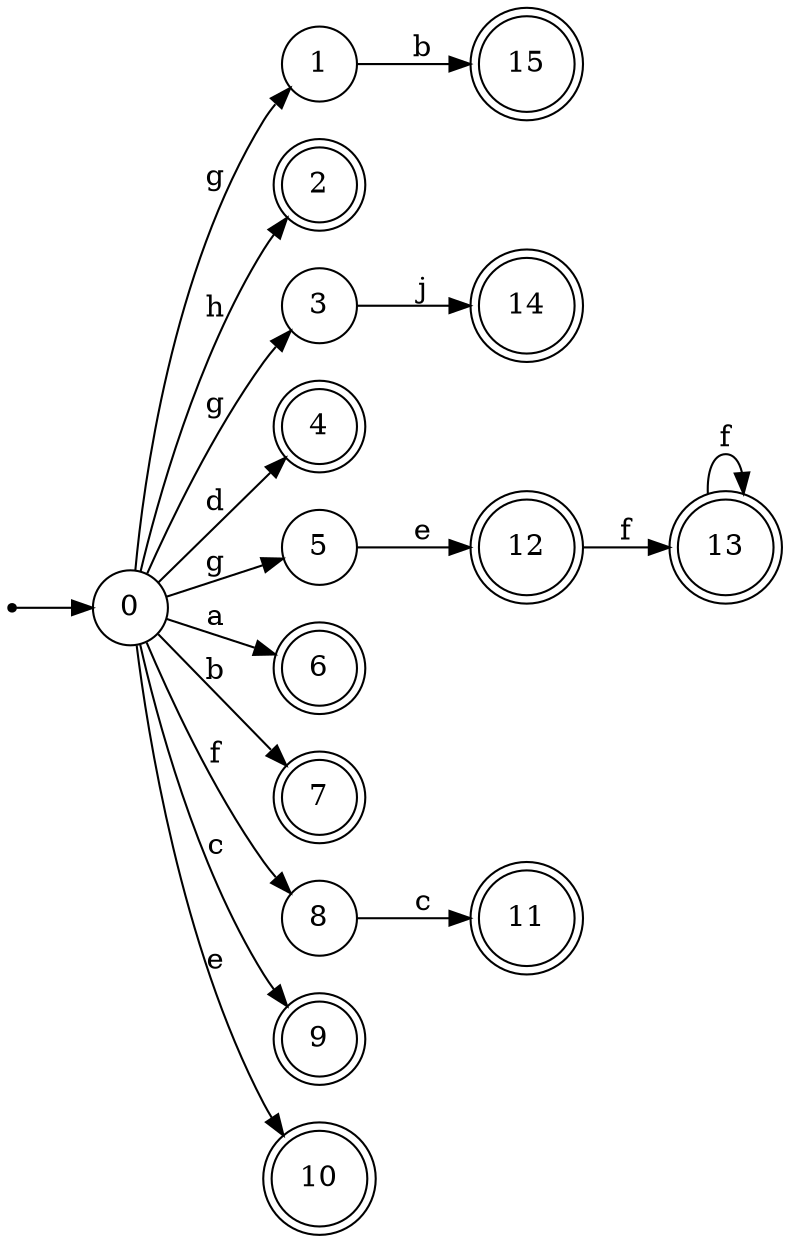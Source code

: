 digraph finite_state_machine {
rankdir=LR;
size="20,20";
node [shape = point]; "dummy0"
node [shape = circle]; "0";
"dummy0" -> "0";
node [shape = circle]; "1";
node [shape = doublecircle]; "2";node [shape = circle]; "3";
node [shape = doublecircle]; "4";node [shape = circle]; "5";
node [shape = doublecircle]; "6";node [shape = doublecircle]; "7";node [shape = circle]; "8";
node [shape = doublecircle]; "9";node [shape = doublecircle]; "10";node [shape = doublecircle]; "11";node [shape = doublecircle]; "12";node [shape = doublecircle]; "13";node [shape = doublecircle]; "14";node [shape = doublecircle]; "15";"0" -> "1" [label = "g"];
 "0" -> "3" [label = "g"];
 "0" -> "5" [label = "g"];
 "0" -> "2" [label = "h"];
 "0" -> "4" [label = "d"];
 "0" -> "6" [label = "a"];
 "0" -> "7" [label = "b"];
 "0" -> "8" [label = "f"];
 "0" -> "9" [label = "c"];
 "0" -> "10" [label = "e"];
 "8" -> "11" [label = "c"];
 "5" -> "12" [label = "e"];
 "12" -> "13" [label = "f"];
 "13" -> "13" [label = "f"];
 "3" -> "14" [label = "j"];
 "1" -> "15" [label = "b"];
 }
